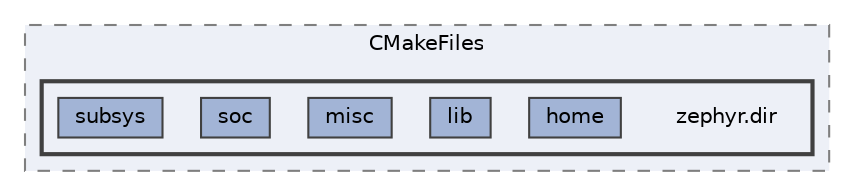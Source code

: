 digraph "build/zephyr/CMakeFiles/zephyr.dir"
{
 // LATEX_PDF_SIZE
  bgcolor="transparent";
  edge [fontname=Helvetica,fontsize=10,labelfontname=Helvetica,labelfontsize=10];
  node [fontname=Helvetica,fontsize=10,shape=box,height=0.2,width=0.4];
  compound=true
  subgraph clusterdir_948b8a6c94d9d992f64095dfa270ba5f {
    graph [ bgcolor="#edf0f7", pencolor="grey50", label="CMakeFiles", fontname=Helvetica,fontsize=10 style="filled,dashed", URL="dir_948b8a6c94d9d992f64095dfa270ba5f.html",tooltip=""]
  subgraph clusterdir_b35288f69f97034eb3ad583bdee0c183 {
    graph [ bgcolor="#edf0f7", pencolor="grey25", label="", fontname=Helvetica,fontsize=10 style="filled,bold", URL="dir_b35288f69f97034eb3ad583bdee0c183.html",tooltip=""]
    dir_b35288f69f97034eb3ad583bdee0c183 [shape=plaintext, label="zephyr.dir"];
  dir_63538f65d0b68071643a8eac6319942d [label="home", fillcolor="#a2b4d6", color="grey25", style="filled", URL="dir_63538f65d0b68071643a8eac6319942d.html",tooltip=""];
  dir_31a70fb31b7e43ad4973f391b68e38cf [label="lib", fillcolor="#a2b4d6", color="grey25", style="filled", URL="dir_31a70fb31b7e43ad4973f391b68e38cf.html",tooltip=""];
  dir_1d83234da46805749837ed20129c6104 [label="misc", fillcolor="#a2b4d6", color="grey25", style="filled", URL="dir_1d83234da46805749837ed20129c6104.html",tooltip=""];
  dir_5462dd1923cbcd3df975e626d413fced [label="soc", fillcolor="#a2b4d6", color="grey25", style="filled", URL="dir_5462dd1923cbcd3df975e626d413fced.html",tooltip=""];
  dir_e812440393ac7bb804e1a25bff2a7c7a [label="subsys", fillcolor="#a2b4d6", color="grey25", style="filled", URL="dir_e812440393ac7bb804e1a25bff2a7c7a.html",tooltip=""];
  }
  }
}
